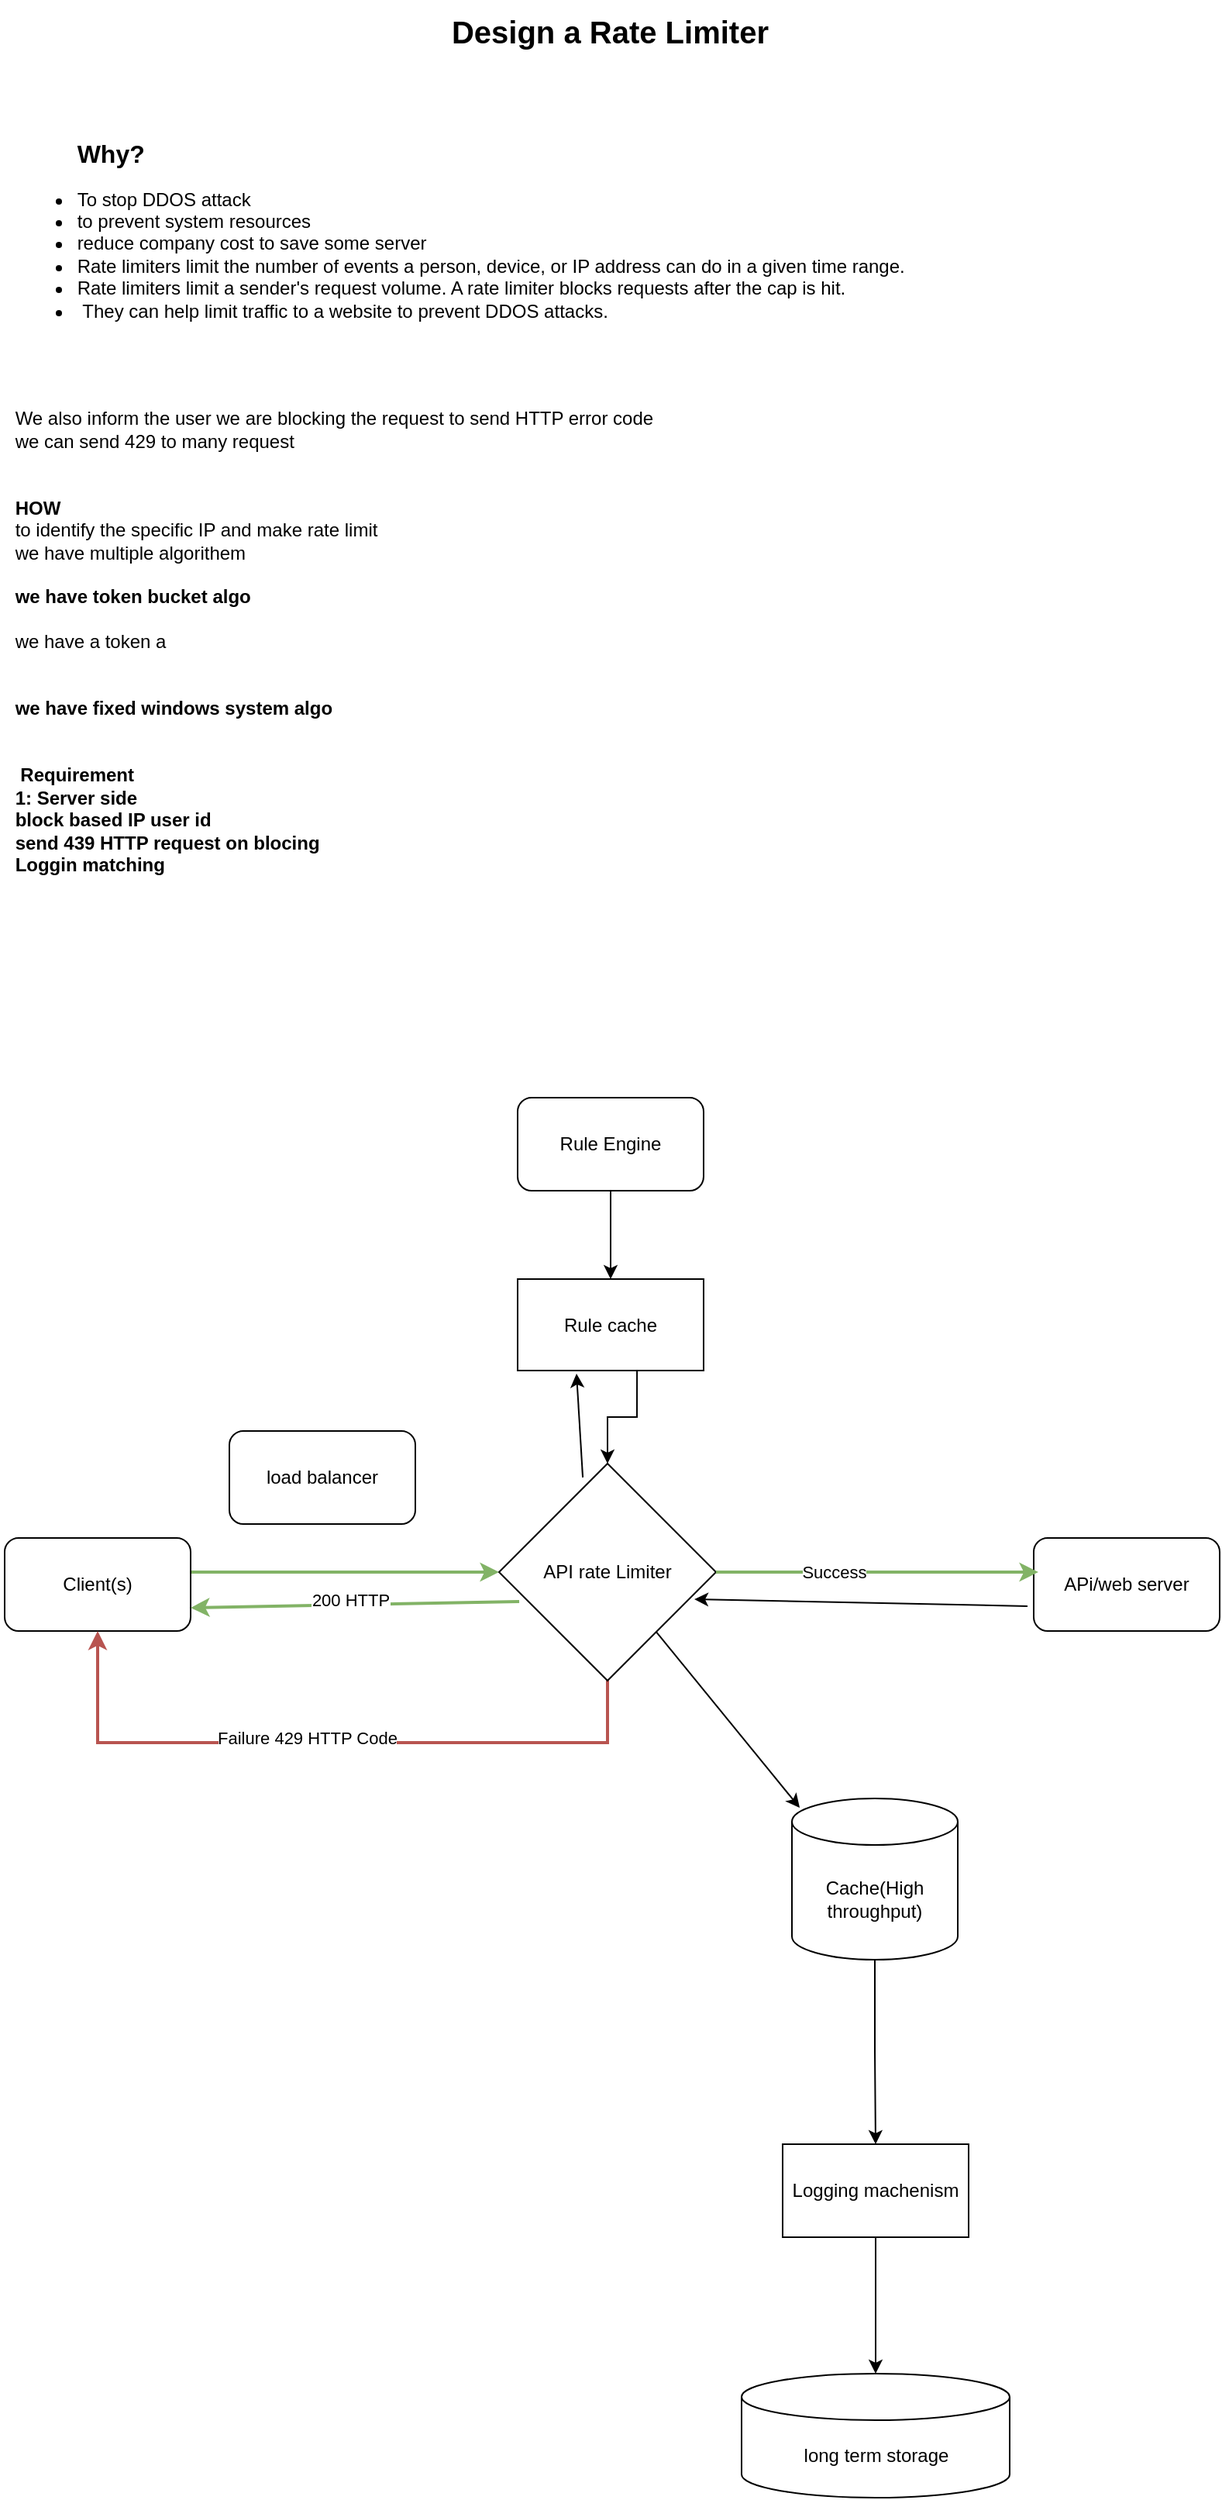 <mxfile version="24.5.5" type="github" pages="2">
  <diagram name="Page-1" id="BKpQcnAzJsYx8kMFOtsU">
    <mxGraphModel dx="1080" dy="1805" grid="0" gridSize="10" guides="1" tooltips="1" connect="1" arrows="1" fold="1" page="1" pageScale="1" pageWidth="827" pageHeight="1169" math="0" shadow="0">
      <root>
        <mxCell id="0" />
        <mxCell id="1" parent="0" />
        <mxCell id="4rUR6nSV0EkuTnbCQLh4-3" value="&lt;font style=&quot;font-size: 20px;&quot;&gt;&lt;b&gt;Design a Rate Limiter&amp;nbsp;&lt;/b&gt;&lt;/font&gt;" style="text;html=1;align=center;verticalAlign=middle;resizable=0;points=[];autosize=1;strokeColor=none;fillColor=none;" vertex="1" parent="1">
          <mxGeometry x="296" y="-722" width="230" height="40" as="geometry" />
        </mxCell>
        <mxCell id="4rUR6nSV0EkuTnbCQLh4-4" value="&lt;blockquote style=&quot;margin: 0 0 0 40px; border: none; padding: 0px;&quot;&gt;&lt;div style=&quot;text-align: left;&quot;&gt;&lt;span style=&quot;background-color: initial;&quot;&gt;&lt;font style=&quot;font-size: 16px;&quot;&gt;&lt;b&gt;Why?&lt;/b&gt;&lt;/font&gt;&lt;/span&gt;&lt;/div&gt;&lt;/blockquote&gt;&lt;div style=&quot;&quot;&gt;&lt;ul&gt;&lt;li style=&quot;text-align: left;&quot;&gt;To stop DDOS attack&lt;/li&gt;&lt;li style=&quot;text-align: left;&quot;&gt;to prevent system resources&lt;/li&gt;&lt;li style=&quot;text-align: left;&quot;&gt;reduce company cost to save some server&lt;/li&gt;&lt;li style=&quot;text-align: left;&quot;&gt;Rate limiters limit the number of events a person, device, or IP address can do in a given time range.&amp;nbsp;&lt;/li&gt;&lt;li style=&quot;text-align: left;&quot;&gt;Rate limiters limit a sender&#39;s request volume. A rate limiter blocks requests after the cap is hit.&lt;/li&gt;&lt;li style=&quot;text-align: left;&quot;&gt;&amp;nbsp;They can help limit traffic to a website to prevent DDOS attacks.&amp;nbsp;&lt;br&gt;&lt;/li&gt;&lt;/ul&gt;&lt;div style=&quot;text-align: left;&quot;&gt;&lt;span style=&quot;white-space: pre;&quot;&gt;&#x9;&lt;/span&gt;&lt;br&gt;&lt;/div&gt;&lt;div style=&quot;text-align: left;&quot;&gt;&lt;br&gt;&lt;/div&gt;&lt;div style=&quot;text-align: left;&quot;&gt;&lt;br&gt;&lt;/div&gt;&lt;/div&gt;&lt;div style=&quot;text-align: left;&quot;&gt;We also inform the user we are blocking the request to send HTTP error code&amp;nbsp;&lt;/div&gt;&lt;div style=&quot;text-align: left;&quot;&gt;we can send 429 to many request&lt;/div&gt;&lt;div style=&quot;text-align: left;&quot;&gt;&lt;br&gt;&lt;/div&gt;&lt;div style=&quot;text-align: left;&quot;&gt;&lt;br&gt;&lt;/div&gt;&lt;div style=&quot;text-align: left;&quot;&gt;&lt;b&gt;HOW&lt;/b&gt;&lt;/div&gt;&lt;div style=&quot;text-align: left;&quot;&gt;to identify the specific IP and make rate limit&amp;nbsp;&lt;/div&gt;&lt;div style=&quot;text-align: left;&quot;&gt;we have multiple algorithem&amp;nbsp;&lt;/div&gt;&lt;div style=&quot;text-align: left;&quot;&gt;&lt;br&gt;&lt;/div&gt;&lt;div style=&quot;text-align: left;&quot;&gt;&lt;b&gt;we have token bucket algo&lt;/b&gt;&lt;/div&gt;&lt;div style=&quot;text-align: left;&quot;&gt;&lt;br&gt;&lt;/div&gt;&lt;div style=&quot;text-align: left;&quot;&gt;we have a token a&lt;/div&gt;&lt;div style=&quot;text-align: left;&quot;&gt;&lt;br&gt;&lt;/div&gt;&lt;div style=&quot;text-align: left;&quot;&gt;&lt;br&gt;&lt;/div&gt;&lt;div style=&quot;text-align: left;&quot;&gt;&lt;b&gt;we have fixed windows system algo&lt;/b&gt;&lt;/div&gt;&lt;div style=&quot;text-align: left;&quot;&gt;&lt;b&gt;&lt;br&gt;&lt;/b&gt;&lt;/div&gt;&lt;div style=&quot;text-align: left;&quot;&gt;&lt;b&gt;&lt;br&gt;&lt;/b&gt;&lt;/div&gt;&lt;div style=&quot;text-align: left;&quot;&gt;&lt;b&gt;&amp;nbsp;Requirement&lt;/b&gt;&lt;/div&gt;&lt;div style=&quot;text-align: left;&quot;&gt;&lt;b&gt;1: Server side&lt;/b&gt;&lt;/div&gt;&lt;div style=&quot;text-align: left;&quot;&gt;&lt;b&gt;block based IP user id&lt;/b&gt;&lt;/div&gt;&lt;div style=&quot;text-align: left;&quot;&gt;&lt;b&gt;send 439 HTTP request on blocing&lt;/b&gt;&lt;/div&gt;&lt;div style=&quot;text-align: left;&quot;&gt;&lt;b&gt;Loggin matching&lt;/b&gt;&lt;/div&gt;&lt;div style=&quot;text-align: left;&quot;&gt;&lt;b&gt;&lt;br&gt;&lt;/b&gt;&lt;/div&gt;&lt;div style=&quot;text-align: left;&quot;&gt;&lt;br&gt;&lt;/div&gt;&lt;div&gt;&lt;br&gt;&lt;/div&gt;" style="text;html=1;align=center;verticalAlign=middle;resizable=0;points=[];autosize=1;strokeColor=none;fillColor=none;" vertex="1" parent="1">
          <mxGeometry x="15" y="-638" width="595" height="530" as="geometry" />
        </mxCell>
        <mxCell id="4rUR6nSV0EkuTnbCQLh4-22" style="edgeStyle=orthogonalEdgeStyle;rounded=0;orthogonalLoop=1;jettySize=auto;html=1;entryX=0;entryY=0.5;entryDx=0;entryDy=0;strokeWidth=2;fillColor=#d5e8d4;strokeColor=#82b366;" edge="1" parent="1" source="4rUR6nSV0EkuTnbCQLh4-14" target="4rUR6nSV0EkuTnbCQLh4-15">
          <mxGeometry relative="1" as="geometry">
            <Array as="points">
              <mxPoint x="182" y="292" />
              <mxPoint x="182" y="292" />
            </Array>
          </mxGeometry>
        </mxCell>
        <mxCell id="4rUR6nSV0EkuTnbCQLh4-14" value="Client(s)" style="rounded=1;whiteSpace=wrap;html=1;" vertex="1" parent="1">
          <mxGeometry x="18" y="270" width="120" height="60" as="geometry" />
        </mxCell>
        <mxCell id="4rUR6nSV0EkuTnbCQLh4-16" style="edgeStyle=orthogonalEdgeStyle;rounded=0;orthogonalLoop=1;jettySize=auto;html=1;entryX=0.5;entryY=1;entryDx=0;entryDy=0;strokeWidth=2;exitX=0.5;exitY=1;exitDx=0;exitDy=0;fillColor=#f8cecc;strokeColor=#b85450;" edge="1" parent="1" source="4rUR6nSV0EkuTnbCQLh4-15" target="4rUR6nSV0EkuTnbCQLh4-14">
          <mxGeometry relative="1" as="geometry">
            <Array as="points">
              <mxPoint x="407" y="402" />
              <mxPoint x="78" y="402" />
            </Array>
          </mxGeometry>
        </mxCell>
        <mxCell id="4rUR6nSV0EkuTnbCQLh4-20" value="Failure 429 HTTP Code" style="edgeLabel;html=1;align=center;verticalAlign=middle;resizable=0;points=[];" vertex="1" connectable="0" parent="4rUR6nSV0EkuTnbCQLh4-16">
          <mxGeometry x="0.13" y="-3" relative="1" as="geometry">
            <mxPoint x="15" as="offset" />
          </mxGeometry>
        </mxCell>
        <mxCell id="4rUR6nSV0EkuTnbCQLh4-15" value="API rate Limiter" style="rhombus;whiteSpace=wrap;html=1;" vertex="1" parent="1">
          <mxGeometry x="337" y="222" width="140" height="140" as="geometry" />
        </mxCell>
        <mxCell id="4rUR6nSV0EkuTnbCQLh4-41" value="" style="edgeStyle=orthogonalEdgeStyle;rounded=0;orthogonalLoop=1;jettySize=auto;html=1;" edge="1" parent="1" source="4rUR6nSV0EkuTnbCQLh4-18" target="4rUR6nSV0EkuTnbCQLh4-37">
          <mxGeometry relative="1" as="geometry" />
        </mxCell>
        <mxCell id="4rUR6nSV0EkuTnbCQLh4-18" value="Rule Engine" style="rounded=1;whiteSpace=wrap;html=1;" vertex="1" parent="1">
          <mxGeometry x="349" y="-14" width="120" height="60" as="geometry" />
        </mxCell>
        <mxCell id="4rUR6nSV0EkuTnbCQLh4-23" value="APi/web server" style="rounded=1;whiteSpace=wrap;html=1;" vertex="1" parent="1">
          <mxGeometry x="682" y="270" width="120" height="60" as="geometry" />
        </mxCell>
        <mxCell id="4rUR6nSV0EkuTnbCQLh4-24" style="edgeStyle=orthogonalEdgeStyle;rounded=0;orthogonalLoop=1;jettySize=auto;html=1;entryX=0.025;entryY=0.367;entryDx=0;entryDy=0;entryPerimeter=0;fillColor=#d5e8d4;strokeColor=#82b366;strokeWidth=2;" edge="1" parent="1" source="4rUR6nSV0EkuTnbCQLh4-15" target="4rUR6nSV0EkuTnbCQLh4-23">
          <mxGeometry relative="1" as="geometry" />
        </mxCell>
        <mxCell id="4rUR6nSV0EkuTnbCQLh4-25" value="Success" style="edgeLabel;html=1;align=center;verticalAlign=middle;resizable=0;points=[];" vertex="1" connectable="0" parent="4rUR6nSV0EkuTnbCQLh4-24">
          <mxGeometry x="-0.267" relative="1" as="geometry">
            <mxPoint as="offset" />
          </mxGeometry>
        </mxCell>
        <mxCell id="4rUR6nSV0EkuTnbCQLh4-26" value="" style="endArrow=classic;html=1;rounded=0;entryX=1;entryY=0.75;entryDx=0;entryDy=0;exitX=0.093;exitY=0.636;exitDx=0;exitDy=0;exitPerimeter=0;fillColor=#d5e8d4;strokeColor=#82b366;strokeWidth=2;" edge="1" parent="1" source="4rUR6nSV0EkuTnbCQLh4-15" target="4rUR6nSV0EkuTnbCQLh4-14">
          <mxGeometry width="50" height="50" relative="1" as="geometry">
            <mxPoint x="245" y="380" as="sourcePoint" />
            <mxPoint x="295" y="330" as="targetPoint" />
          </mxGeometry>
        </mxCell>
        <mxCell id="4rUR6nSV0EkuTnbCQLh4-27" value="200 HTTP" style="edgeLabel;html=1;align=center;verticalAlign=middle;resizable=0;points=[];" vertex="1" connectable="0" parent="4rUR6nSV0EkuTnbCQLh4-26">
          <mxGeometry x="0.028" y="-3" relative="1" as="geometry">
            <mxPoint as="offset" />
          </mxGeometry>
        </mxCell>
        <mxCell id="4rUR6nSV0EkuTnbCQLh4-34" value="" style="edgeStyle=orthogonalEdgeStyle;rounded=0;orthogonalLoop=1;jettySize=auto;html=1;" edge="1" parent="1" source="4rUR6nSV0EkuTnbCQLh4-28" target="4rUR6nSV0EkuTnbCQLh4-30">
          <mxGeometry relative="1" as="geometry" />
        </mxCell>
        <mxCell id="4rUR6nSV0EkuTnbCQLh4-28" value="Cache(High throughput)" style="shape=cylinder3;whiteSpace=wrap;html=1;boundedLbl=1;backgroundOutline=1;size=15;" vertex="1" parent="1">
          <mxGeometry x="526" y="438" width="107" height="104" as="geometry" />
        </mxCell>
        <mxCell id="4rUR6nSV0EkuTnbCQLh4-29" value="" style="endArrow=classic;html=1;rounded=0;entryX=0.047;entryY=0.058;entryDx=0;entryDy=0;entryPerimeter=0;" edge="1" parent="1" source="4rUR6nSV0EkuTnbCQLh4-15" target="4rUR6nSV0EkuTnbCQLh4-28">
          <mxGeometry width="50" height="50" relative="1" as="geometry">
            <mxPoint x="535" y="435" as="sourcePoint" />
            <mxPoint x="493" y="448" as="targetPoint" />
          </mxGeometry>
        </mxCell>
        <mxCell id="4rUR6nSV0EkuTnbCQLh4-35" value="" style="edgeStyle=orthogonalEdgeStyle;rounded=0;orthogonalLoop=1;jettySize=auto;html=1;" edge="1" parent="1" source="4rUR6nSV0EkuTnbCQLh4-30" target="4rUR6nSV0EkuTnbCQLh4-32">
          <mxGeometry relative="1" as="geometry" />
        </mxCell>
        <mxCell id="4rUR6nSV0EkuTnbCQLh4-30" value="Logging machenism" style="rounded=0;whiteSpace=wrap;html=1;" vertex="1" parent="1">
          <mxGeometry x="520" y="661" width="120" height="60" as="geometry" />
        </mxCell>
        <mxCell id="4rUR6nSV0EkuTnbCQLh4-32" value="long term storage" style="shape=cylinder3;whiteSpace=wrap;html=1;boundedLbl=1;backgroundOutline=1;size=15;" vertex="1" parent="1">
          <mxGeometry x="493.5" y="809" width="173" height="80" as="geometry" />
        </mxCell>
        <mxCell id="4rUR6nSV0EkuTnbCQLh4-42" value="" style="edgeStyle=orthogonalEdgeStyle;rounded=0;orthogonalLoop=1;jettySize=auto;html=1;exitX=0.642;exitY=1.008;exitDx=0;exitDy=0;exitPerimeter=0;" edge="1" parent="1" source="4rUR6nSV0EkuTnbCQLh4-37" target="4rUR6nSV0EkuTnbCQLh4-15">
          <mxGeometry relative="1" as="geometry">
            <mxPoint x="417" y="224" as="targetPoint" />
          </mxGeometry>
        </mxCell>
        <mxCell id="4rUR6nSV0EkuTnbCQLh4-37" value="Rule cache" style="rounded=0;whiteSpace=wrap;html=1;" vertex="1" parent="1">
          <mxGeometry x="349" y="103" width="120" height="59" as="geometry" />
        </mxCell>
        <mxCell id="4rUR6nSV0EkuTnbCQLh4-39" value="" style="endArrow=classic;html=1;rounded=0;exitX=0.386;exitY=0.064;exitDx=0;exitDy=0;exitPerimeter=0;" edge="1" parent="1" source="4rUR6nSV0EkuTnbCQLh4-15">
          <mxGeometry width="50" height="50" relative="1" as="geometry">
            <mxPoint x="297" y="102" as="sourcePoint" />
            <mxPoint x="387" y="164" as="targetPoint" />
          </mxGeometry>
        </mxCell>
        <mxCell id="4rUR6nSV0EkuTnbCQLh4-43" value="" style="endArrow=classic;html=1;rounded=0;entryX=0.9;entryY=0.625;entryDx=0;entryDy=0;entryPerimeter=0;" edge="1" parent="1" target="4rUR6nSV0EkuTnbCQLh4-15">
          <mxGeometry width="50" height="50" relative="1" as="geometry">
            <mxPoint x="678" y="314" as="sourcePoint" />
            <mxPoint x="347" y="176" as="targetPoint" />
          </mxGeometry>
        </mxCell>
        <mxCell id="4rUR6nSV0EkuTnbCQLh4-44" value="load balancer" style="rounded=1;whiteSpace=wrap;html=1;" vertex="1" parent="1">
          <mxGeometry x="163" y="201" width="120" height="60" as="geometry" />
        </mxCell>
      </root>
    </mxGraphModel>
  </diagram>
  <diagram id="lyae7qE5hnIcT3OrFedc" name="Page-2">
    <mxGraphModel grid="0" page="1" gridSize="10" guides="1" tooltips="1" connect="1" arrows="1" fold="1" pageScale="1" pageWidth="827" pageHeight="1169" math="0" shadow="0">
      <root>
        <mxCell id="0" />
        <mxCell id="1" parent="0" />
      </root>
    </mxGraphModel>
  </diagram>
</mxfile>
